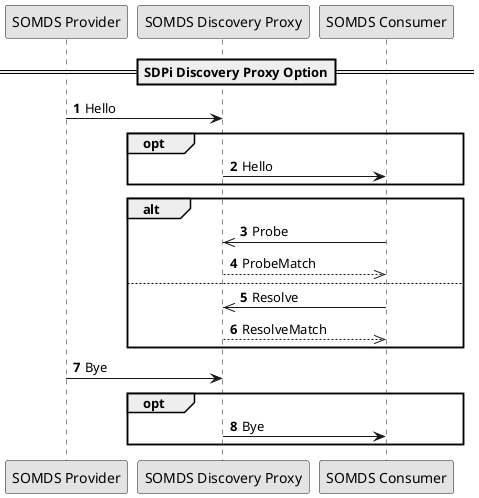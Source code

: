 @startuml

skinparam monochrome true
autonumber


!global $str_somds_provider = "SOMDS Provider"
!global $str_somds_discovery_proxy = "SOMDS Discovery Proxy"
!global $str_somds_consumer = "SOMDS Consumer"

participant "$str_somds_provider" as provider
participant "$str_somds_discovery_proxy" as discovery_proxy
participant "$str_somds_consumer" as consumer

==SDPi Discovery Proxy Option==

discovery_proxy <- provider: Hello

opt
    discovery_proxy -> consumer: Hello
end

alt
    consumer ->> discovery_proxy: Probe
    consumer <<-- discovery_proxy: ProbeMatch
else
    consumer ->> discovery_proxy: Resolve
    consumer <<-- discovery_proxy: ResolveMatch
end

discovery_proxy <- provider: Bye

opt
    consumer <- discovery_proxy: Bye
end

@enduml